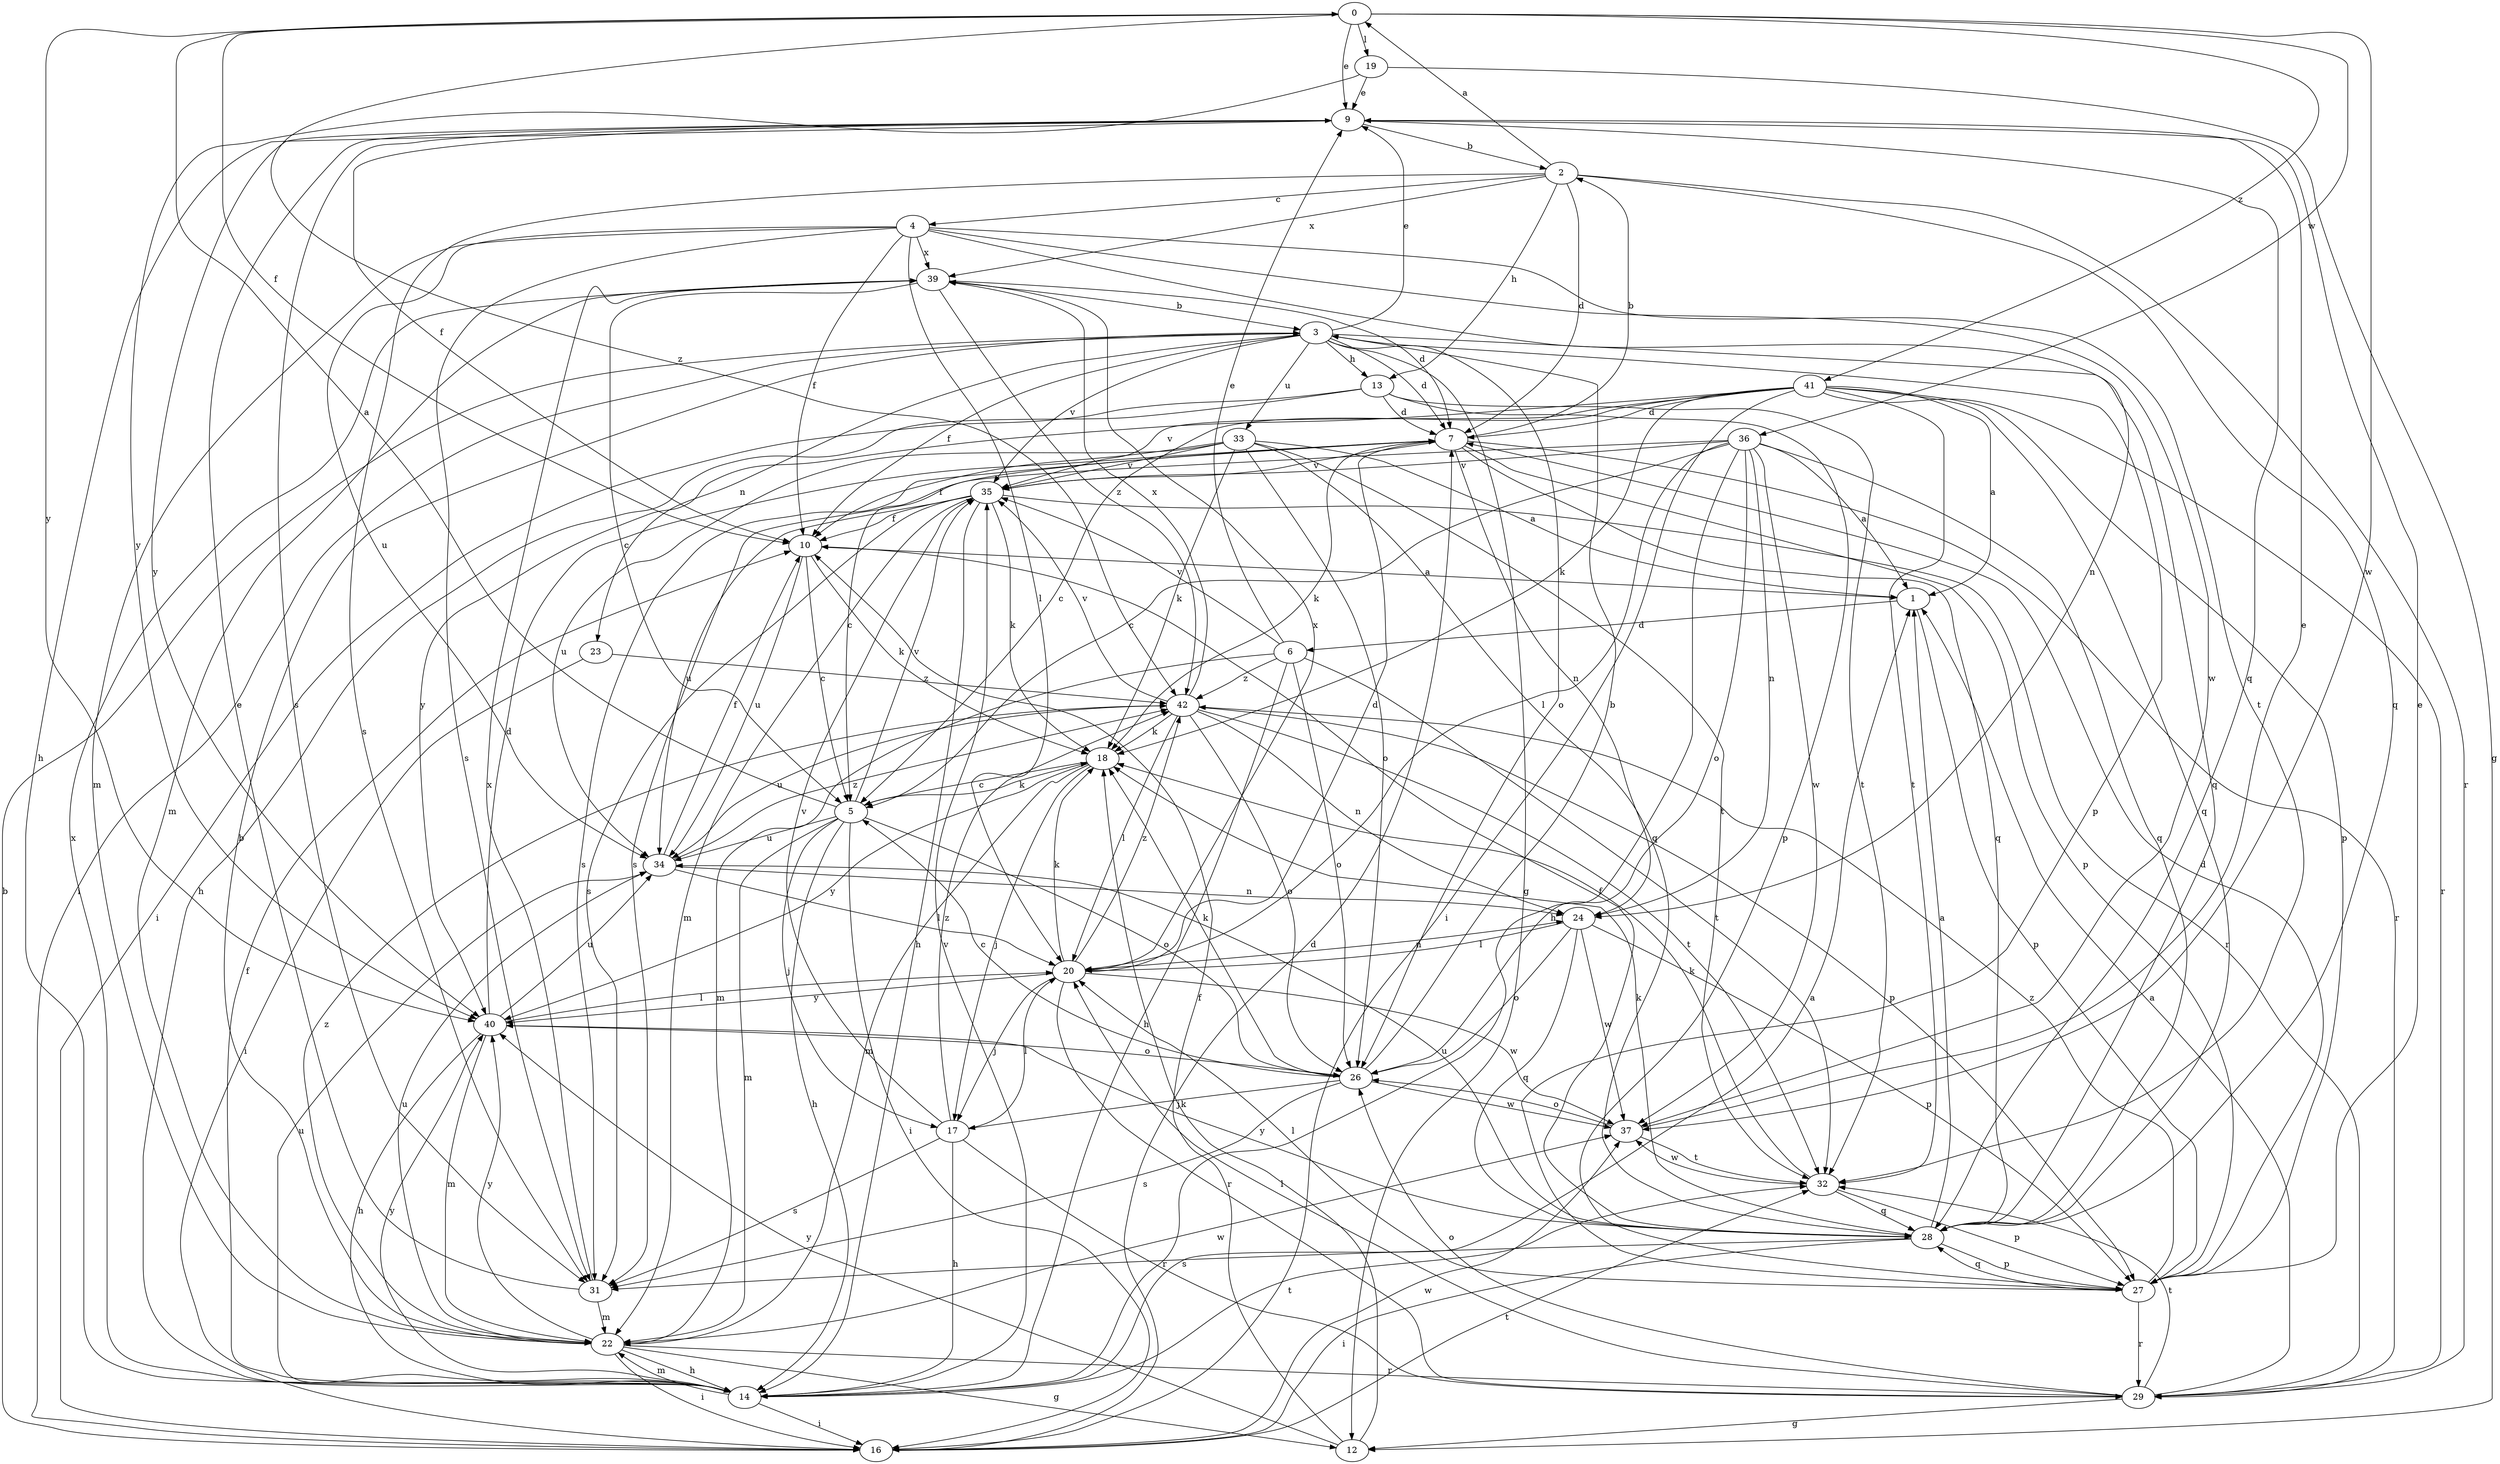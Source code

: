 strict digraph  {
0;
1;
2;
3;
4;
5;
6;
7;
9;
10;
12;
13;
14;
16;
17;
18;
19;
20;
22;
23;
24;
26;
27;
28;
29;
31;
32;
33;
34;
35;
36;
37;
39;
40;
41;
42;
0 -> 9  [label=e];
0 -> 10  [label=f];
0 -> 19  [label=l];
0 -> 36  [label=w];
0 -> 37  [label=w];
0 -> 40  [label=y];
0 -> 41  [label=z];
0 -> 42  [label=z];
1 -> 6  [label=d];
1 -> 27  [label=p];
2 -> 0  [label=a];
2 -> 4  [label=c];
2 -> 7  [label=d];
2 -> 13  [label=h];
2 -> 28  [label=q];
2 -> 29  [label=r];
2 -> 31  [label=s];
2 -> 39  [label=x];
3 -> 7  [label=d];
3 -> 9  [label=e];
3 -> 10  [label=f];
3 -> 12  [label=g];
3 -> 13  [label=h];
3 -> 16  [label=i];
3 -> 23  [label=n];
3 -> 26  [label=o];
3 -> 27  [label=p];
3 -> 28  [label=q];
3 -> 33  [label=u];
3 -> 35  [label=v];
4 -> 10  [label=f];
4 -> 20  [label=l];
4 -> 22  [label=m];
4 -> 24  [label=n];
4 -> 31  [label=s];
4 -> 32  [label=t];
4 -> 34  [label=u];
4 -> 37  [label=w];
4 -> 39  [label=x];
5 -> 0  [label=a];
5 -> 14  [label=h];
5 -> 16  [label=i];
5 -> 17  [label=j];
5 -> 18  [label=k];
5 -> 22  [label=m];
5 -> 26  [label=o];
5 -> 34  [label=u];
5 -> 35  [label=v];
6 -> 9  [label=e];
6 -> 14  [label=h];
6 -> 22  [label=m];
6 -> 26  [label=o];
6 -> 32  [label=t];
6 -> 35  [label=v];
6 -> 42  [label=z];
7 -> 2  [label=b];
7 -> 5  [label=c];
7 -> 18  [label=k];
7 -> 24  [label=n];
7 -> 27  [label=p];
7 -> 28  [label=q];
7 -> 29  [label=r];
7 -> 31  [label=s];
7 -> 35  [label=v];
9 -> 2  [label=b];
9 -> 10  [label=f];
9 -> 14  [label=h];
9 -> 28  [label=q];
9 -> 31  [label=s];
9 -> 40  [label=y];
10 -> 1  [label=a];
10 -> 5  [label=c];
10 -> 18  [label=k];
10 -> 34  [label=u];
12 -> 10  [label=f];
12 -> 18  [label=k];
12 -> 40  [label=y];
13 -> 7  [label=d];
13 -> 14  [label=h];
13 -> 16  [label=i];
13 -> 27  [label=p];
13 -> 32  [label=t];
14 -> 1  [label=a];
14 -> 10  [label=f];
14 -> 16  [label=i];
14 -> 22  [label=m];
14 -> 32  [label=t];
14 -> 34  [label=u];
14 -> 35  [label=v];
14 -> 39  [label=x];
14 -> 40  [label=y];
16 -> 3  [label=b];
16 -> 7  [label=d];
16 -> 32  [label=t];
16 -> 37  [label=w];
17 -> 14  [label=h];
17 -> 20  [label=l];
17 -> 29  [label=r];
17 -> 31  [label=s];
17 -> 35  [label=v];
17 -> 42  [label=z];
18 -> 5  [label=c];
18 -> 17  [label=j];
18 -> 22  [label=m];
18 -> 40  [label=y];
19 -> 9  [label=e];
19 -> 12  [label=g];
19 -> 40  [label=y];
20 -> 7  [label=d];
20 -> 17  [label=j];
20 -> 18  [label=k];
20 -> 24  [label=n];
20 -> 29  [label=r];
20 -> 37  [label=w];
20 -> 39  [label=x];
20 -> 40  [label=y];
20 -> 42  [label=z];
22 -> 3  [label=b];
22 -> 12  [label=g];
22 -> 14  [label=h];
22 -> 16  [label=i];
22 -> 29  [label=r];
22 -> 34  [label=u];
22 -> 37  [label=w];
22 -> 40  [label=y];
22 -> 42  [label=z];
23 -> 16  [label=i];
23 -> 42  [label=z];
24 -> 20  [label=l];
24 -> 26  [label=o];
24 -> 27  [label=p];
24 -> 28  [label=q];
24 -> 37  [label=w];
26 -> 3  [label=b];
26 -> 5  [label=c];
26 -> 17  [label=j];
26 -> 18  [label=k];
26 -> 31  [label=s];
26 -> 37  [label=w];
27 -> 7  [label=d];
27 -> 9  [label=e];
27 -> 20  [label=l];
27 -> 28  [label=q];
27 -> 29  [label=r];
27 -> 42  [label=z];
28 -> 1  [label=a];
28 -> 10  [label=f];
28 -> 16  [label=i];
28 -> 18  [label=k];
28 -> 27  [label=p];
28 -> 31  [label=s];
28 -> 34  [label=u];
28 -> 40  [label=y];
29 -> 1  [label=a];
29 -> 12  [label=g];
29 -> 20  [label=l];
29 -> 26  [label=o];
29 -> 32  [label=t];
31 -> 9  [label=e];
31 -> 22  [label=m];
31 -> 39  [label=x];
32 -> 18  [label=k];
32 -> 27  [label=p];
32 -> 28  [label=q];
32 -> 37  [label=w];
33 -> 1  [label=a];
33 -> 10  [label=f];
33 -> 18  [label=k];
33 -> 26  [label=o];
33 -> 28  [label=q];
33 -> 32  [label=t];
33 -> 34  [label=u];
33 -> 35  [label=v];
34 -> 10  [label=f];
34 -> 20  [label=l];
34 -> 24  [label=n];
34 -> 42  [label=z];
35 -> 10  [label=f];
35 -> 14  [label=h];
35 -> 18  [label=k];
35 -> 22  [label=m];
35 -> 29  [label=r];
35 -> 31  [label=s];
35 -> 34  [label=u];
36 -> 1  [label=a];
36 -> 5  [label=c];
36 -> 14  [label=h];
36 -> 20  [label=l];
36 -> 24  [label=n];
36 -> 26  [label=o];
36 -> 28  [label=q];
36 -> 31  [label=s];
36 -> 35  [label=v];
36 -> 37  [label=w];
37 -> 9  [label=e];
37 -> 26  [label=o];
37 -> 32  [label=t];
39 -> 3  [label=b];
39 -> 5  [label=c];
39 -> 7  [label=d];
39 -> 22  [label=m];
39 -> 42  [label=z];
40 -> 7  [label=d];
40 -> 14  [label=h];
40 -> 20  [label=l];
40 -> 22  [label=m];
40 -> 26  [label=o];
40 -> 34  [label=u];
41 -> 1  [label=a];
41 -> 5  [label=c];
41 -> 7  [label=d];
41 -> 16  [label=i];
41 -> 18  [label=k];
41 -> 27  [label=p];
41 -> 28  [label=q];
41 -> 29  [label=r];
41 -> 32  [label=t];
41 -> 35  [label=v];
41 -> 40  [label=y];
42 -> 18  [label=k];
42 -> 20  [label=l];
42 -> 24  [label=n];
42 -> 26  [label=o];
42 -> 27  [label=p];
42 -> 32  [label=t];
42 -> 34  [label=u];
42 -> 35  [label=v];
42 -> 39  [label=x];
}
